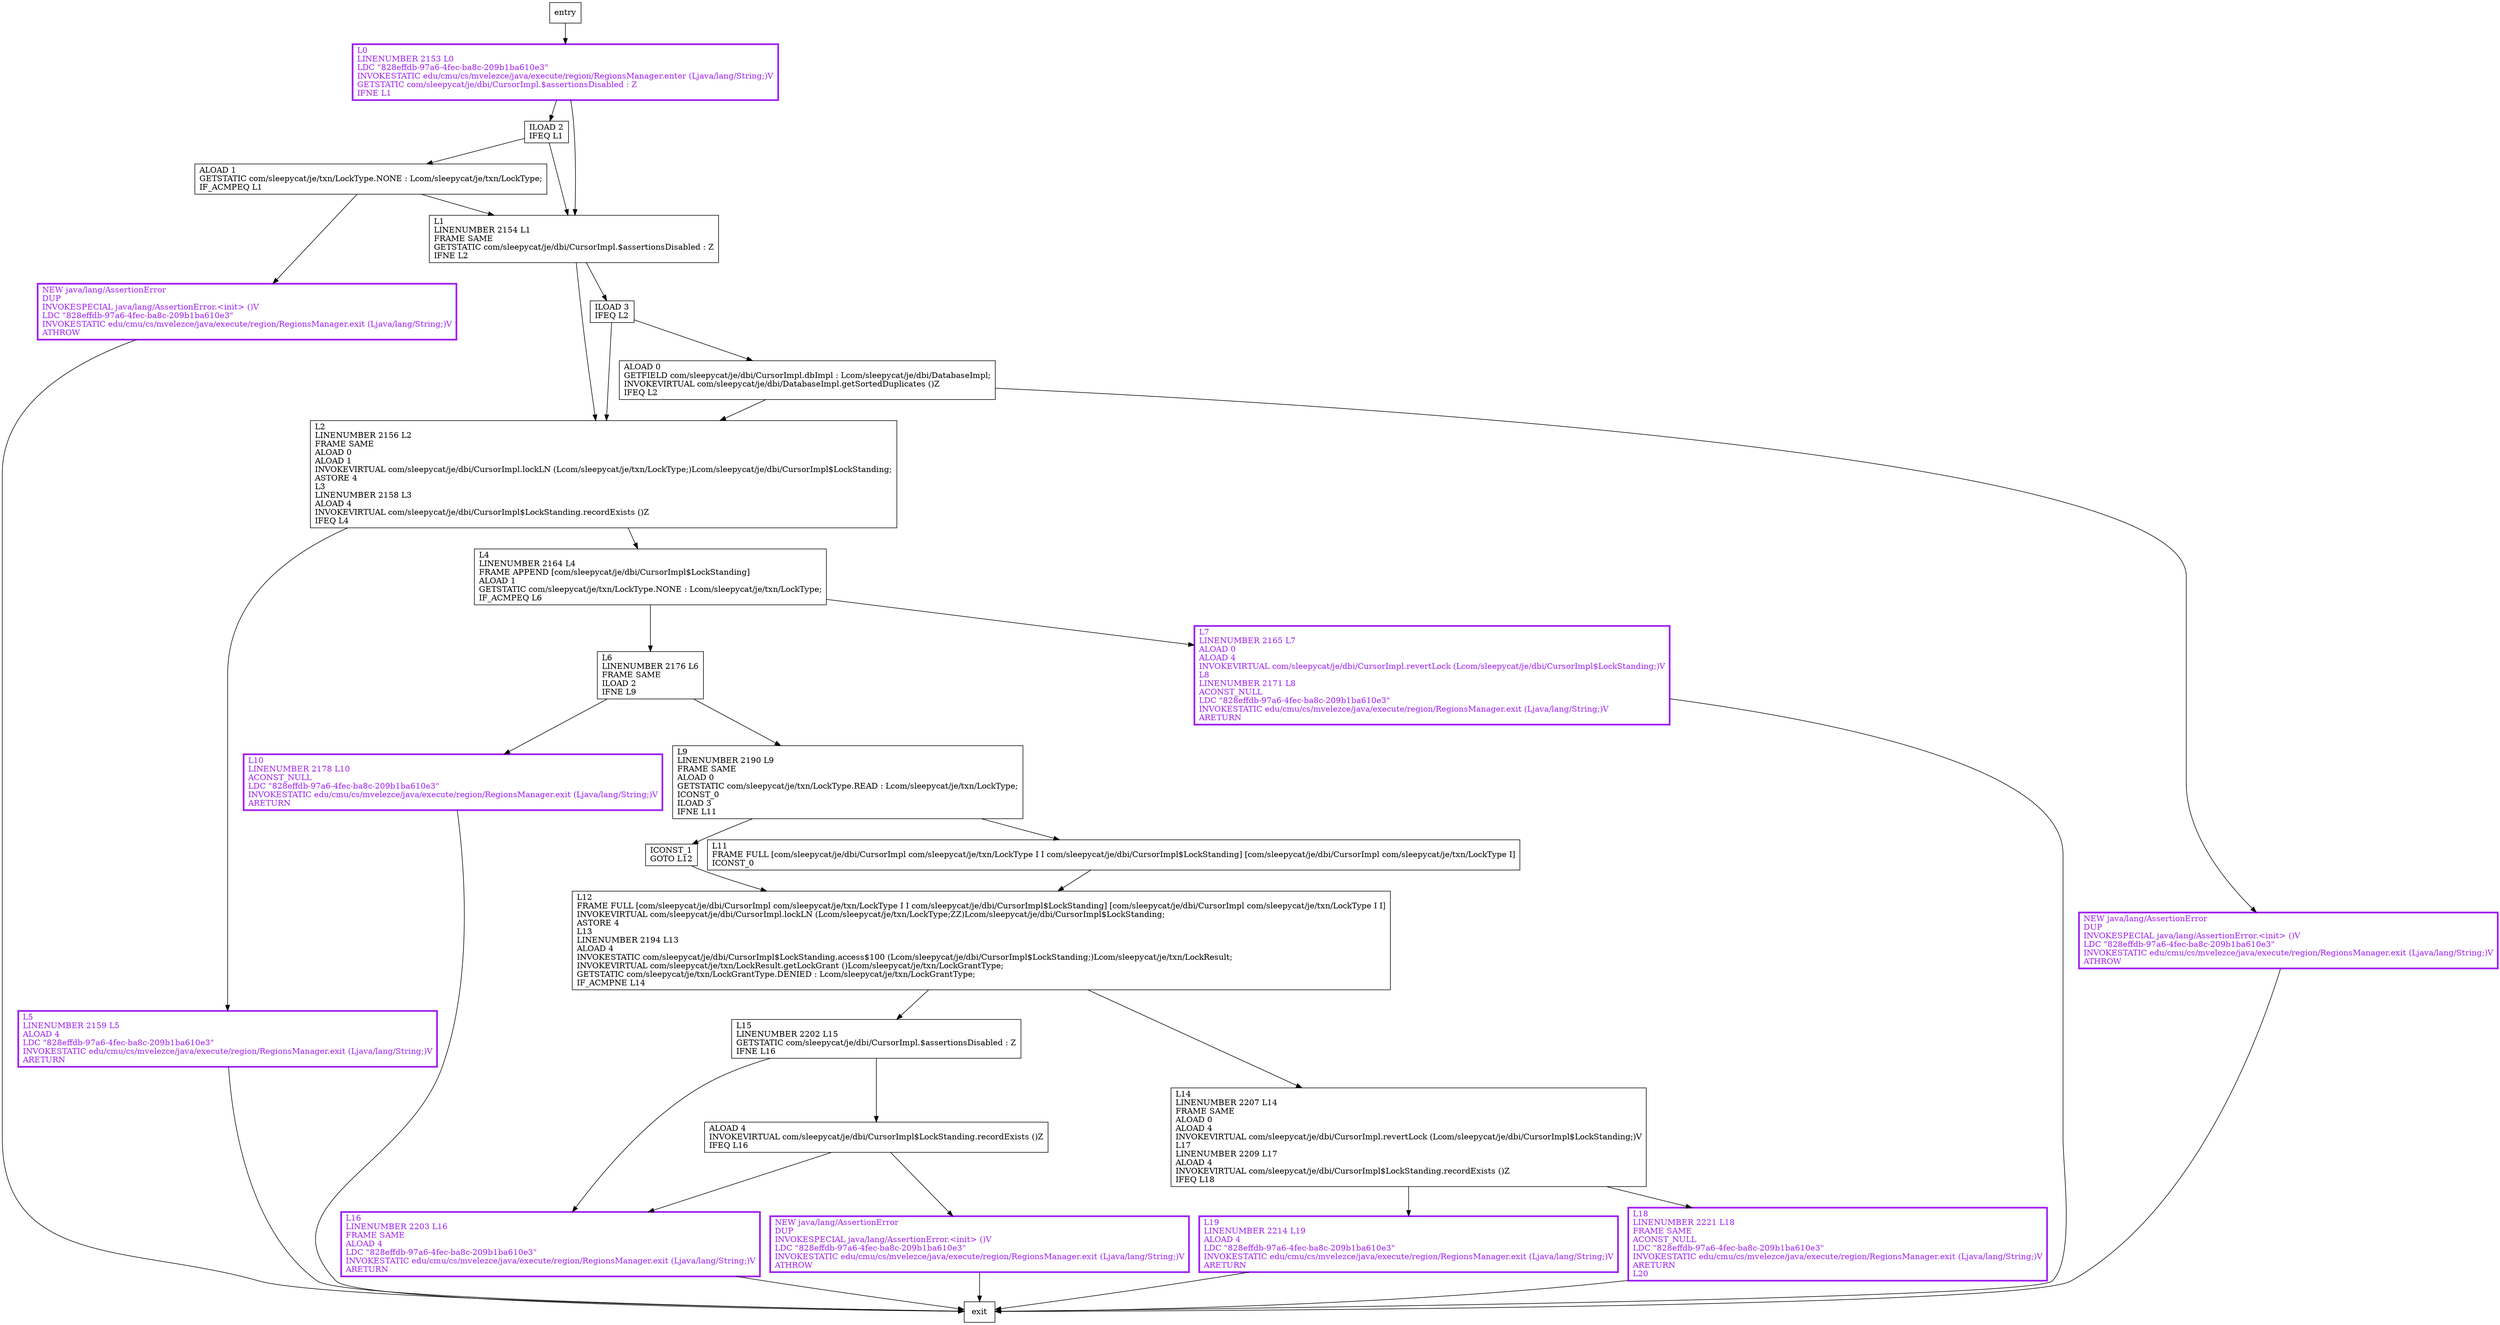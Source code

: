 digraph lockLNAndCheckDefunct {
node [shape=record];
873073985 [label="ALOAD 0\lGETFIELD com/sleepycat/je/dbi/CursorImpl.dbImpl : Lcom/sleepycat/je/dbi/DatabaseImpl;\lINVOKEVIRTUAL com/sleepycat/je/dbi/DatabaseImpl.getSortedDuplicates ()Z\lIFEQ L2\l"];
1507514651 [label="ILOAD 3\lIFEQ L2\l"];
204935598 [label="ALOAD 4\lINVOKEVIRTUAL com/sleepycat/je/dbi/CursorImpl$LockStanding.recordExists ()Z\lIFEQ L16\l"];
1081048922 [label="L15\lLINENUMBER 2202 L15\lGETSTATIC com/sleepycat/je/dbi/CursorImpl.$assertionsDisabled : Z\lIFNE L16\l"];
1402247333 [label="L12\lFRAME FULL [com/sleepycat/je/dbi/CursorImpl com/sleepycat/je/txn/LockType I I com/sleepycat/je/dbi/CursorImpl$LockStanding] [com/sleepycat/je/dbi/CursorImpl com/sleepycat/je/txn/LockType I I]\lINVOKEVIRTUAL com/sleepycat/je/dbi/CursorImpl.lockLN (Lcom/sleepycat/je/txn/LockType;ZZ)Lcom/sleepycat/je/dbi/CursorImpl$LockStanding;\lASTORE 4\lL13\lLINENUMBER 2194 L13\lALOAD 4\lINVOKESTATIC com/sleepycat/je/dbi/CursorImpl$LockStanding.access$100 (Lcom/sleepycat/je/dbi/CursorImpl$LockStanding;)Lcom/sleepycat/je/txn/LockResult;\lINVOKEVIRTUAL com/sleepycat/je/txn/LockResult.getLockGrant ()Lcom/sleepycat/je/txn/LockGrantType;\lGETSTATIC com/sleepycat/je/txn/LockGrantType.DENIED : Lcom/sleepycat/je/txn/LockGrantType;\lIF_ACMPNE L14\l"];
924400349 [label="NEW java/lang/AssertionError\lDUP\lINVOKESPECIAL java/lang/AssertionError.\<init\> ()V\lLDC \"828effdb-97a6-4fec-ba8c-209b1ba610e3\"\lINVOKESTATIC edu/cmu/cs/mvelezce/java/execute/region/RegionsManager.exit (Ljava/lang/String;)V\lATHROW\l"];
289661588 [label="L14\lLINENUMBER 2207 L14\lFRAME SAME\lALOAD 0\lALOAD 4\lINVOKEVIRTUAL com/sleepycat/je/dbi/CursorImpl.revertLock (Lcom/sleepycat/je/dbi/CursorImpl$LockStanding;)V\lL17\lLINENUMBER 2209 L17\lALOAD 4\lINVOKEVIRTUAL com/sleepycat/je/dbi/CursorImpl$LockStanding.recordExists ()Z\lIFEQ L18\l"];
1519053872 [label="L0\lLINENUMBER 2153 L0\lLDC \"828effdb-97a6-4fec-ba8c-209b1ba610e3\"\lINVOKESTATIC edu/cmu/cs/mvelezce/java/execute/region/RegionsManager.enter (Ljava/lang/String;)V\lGETSTATIC com/sleepycat/je/dbi/CursorImpl.$assertionsDisabled : Z\lIFNE L1\l"];
974099536 [label="L5\lLINENUMBER 2159 L5\lALOAD 4\lLDC \"828effdb-97a6-4fec-ba8c-209b1ba610e3\"\lINVOKESTATIC edu/cmu/cs/mvelezce/java/execute/region/RegionsManager.exit (Ljava/lang/String;)V\lARETURN\l"];
185335186 [label="NEW java/lang/AssertionError\lDUP\lINVOKESPECIAL java/lang/AssertionError.\<init\> ()V\lLDC \"828effdb-97a6-4fec-ba8c-209b1ba610e3\"\lINVOKESTATIC edu/cmu/cs/mvelezce/java/execute/region/RegionsManager.exit (Ljava/lang/String;)V\lATHROW\l"];
250311330 [label="L2\lLINENUMBER 2156 L2\lFRAME SAME\lALOAD 0\lALOAD 1\lINVOKEVIRTUAL com/sleepycat/je/dbi/CursorImpl.lockLN (Lcom/sleepycat/je/txn/LockType;)Lcom/sleepycat/je/dbi/CursorImpl$LockStanding;\lASTORE 4\lL3\lLINENUMBER 2158 L3\lALOAD 4\lINVOKEVIRTUAL com/sleepycat/je/dbi/CursorImpl$LockStanding.recordExists ()Z\lIFEQ L4\l"];
1306261182 [label="L19\lLINENUMBER 2214 L19\lALOAD 4\lLDC \"828effdb-97a6-4fec-ba8c-209b1ba610e3\"\lINVOKESTATIC edu/cmu/cs/mvelezce/java/execute/region/RegionsManager.exit (Ljava/lang/String;)V\lARETURN\l"];
960506344 [label="L18\lLINENUMBER 2221 L18\lFRAME SAME\lACONST_NULL\lLDC \"828effdb-97a6-4fec-ba8c-209b1ba610e3\"\lINVOKESTATIC edu/cmu/cs/mvelezce/java/execute/region/RegionsManager.exit (Ljava/lang/String;)V\lARETURN\lL20\l"];
1614381375 [label="NEW java/lang/AssertionError\lDUP\lINVOKESPECIAL java/lang/AssertionError.\<init\> ()V\lLDC \"828effdb-97a6-4fec-ba8c-209b1ba610e3\"\lINVOKESTATIC edu/cmu/cs/mvelezce/java/execute/region/RegionsManager.exit (Ljava/lang/String;)V\lATHROW\l"];
1914156242 [label="L7\lLINENUMBER 2165 L7\lALOAD 0\lALOAD 4\lINVOKEVIRTUAL com/sleepycat/je/dbi/CursorImpl.revertLock (Lcom/sleepycat/je/dbi/CursorImpl$LockStanding;)V\lL8\lLINENUMBER 2171 L8\lACONST_NULL\lLDC \"828effdb-97a6-4fec-ba8c-209b1ba610e3\"\lINVOKESTATIC edu/cmu/cs/mvelezce/java/execute/region/RegionsManager.exit (Ljava/lang/String;)V\lARETURN\l"];
351838395 [label="ICONST_1\lGOTO L12\l"];
1527134162 [label="L11\lFRAME FULL [com/sleepycat/je/dbi/CursorImpl com/sleepycat/je/txn/LockType I I com/sleepycat/je/dbi/CursorImpl$LockStanding] [com/sleepycat/je/dbi/CursorImpl com/sleepycat/je/txn/LockType I]\lICONST_0\l"];
1795660856 [label="ILOAD 2\lIFEQ L1\l"];
898793976 [label="L4\lLINENUMBER 2164 L4\lFRAME APPEND [com/sleepycat/je/dbi/CursorImpl$LockStanding]\lALOAD 1\lGETSTATIC com/sleepycat/je/txn/LockType.NONE : Lcom/sleepycat/je/txn/LockType;\lIF_ACMPEQ L6\l"];
107837955 [label="ALOAD 1\lGETSTATIC com/sleepycat/je/txn/LockType.NONE : Lcom/sleepycat/je/txn/LockType;\lIF_ACMPEQ L1\l"];
1395357225 [label="L9\lLINENUMBER 2190 L9\lFRAME SAME\lALOAD 0\lGETSTATIC com/sleepycat/je/txn/LockType.READ : Lcom/sleepycat/je/txn/LockType;\lICONST_0\lILOAD 3\lIFNE L11\l"];
356566280 [label="L10\lLINENUMBER 2178 L10\lACONST_NULL\lLDC \"828effdb-97a6-4fec-ba8c-209b1ba610e3\"\lINVOKESTATIC edu/cmu/cs/mvelezce/java/execute/region/RegionsManager.exit (Ljava/lang/String;)V\lARETURN\l"];
1690053418 [label="L1\lLINENUMBER 2154 L1\lFRAME SAME\lGETSTATIC com/sleepycat/je/dbi/CursorImpl.$assertionsDisabled : Z\lIFNE L2\l"];
1577838165 [label="L6\lLINENUMBER 2176 L6\lFRAME SAME\lILOAD 2\lIFNE L9\l"];
2073165769 [label="L16\lLINENUMBER 2203 L16\lFRAME SAME\lALOAD 4\lLDC \"828effdb-97a6-4fec-ba8c-209b1ba610e3\"\lINVOKESTATIC edu/cmu/cs/mvelezce/java/execute/region/RegionsManager.exit (Ljava/lang/String;)V\lARETURN\l"];
entry;
exit;
873073985 -> 1614381375
873073985 -> 250311330
1507514651 -> 873073985
1507514651 -> 250311330
204935598 -> 924400349
204935598 -> 2073165769
1081048922 -> 204935598
1081048922 -> 2073165769
1402247333 -> 1081048922
1402247333 -> 289661588
924400349 -> exit
289661588 -> 1306261182
289661588 -> 960506344
1519053872 -> 1690053418
1519053872 -> 1795660856
974099536 -> exit
185335186 -> exit
250311330 -> 898793976
250311330 -> 974099536
1306261182 -> exit
960506344 -> exit
1614381375 -> exit
1914156242 -> exit
351838395 -> 1402247333
1527134162 -> 1402247333
1795660856 -> 107837955
1795660856 -> 1690053418
898793976 -> 1914156242
898793976 -> 1577838165
entry -> 1519053872
107837955 -> 185335186
107837955 -> 1690053418
1395357225 -> 351838395
1395357225 -> 1527134162
356566280 -> exit
1690053418 -> 1507514651
1690053418 -> 250311330
1577838165 -> 1395357225
1577838165 -> 356566280
2073165769 -> exit
1519053872[fontcolor="purple", penwidth=3, color="purple"];
1614381375[fontcolor="purple", penwidth=3, color="purple"];
1914156242[fontcolor="purple", penwidth=3, color="purple"];
974099536[fontcolor="purple", penwidth=3, color="purple"];
185335186[fontcolor="purple", penwidth=3, color="purple"];
924400349[fontcolor="purple", penwidth=3, color="purple"];
1306261182[fontcolor="purple", penwidth=3, color="purple"];
356566280[fontcolor="purple", penwidth=3, color="purple"];
960506344[fontcolor="purple", penwidth=3, color="purple"];
2073165769[fontcolor="purple", penwidth=3, color="purple"];
}
